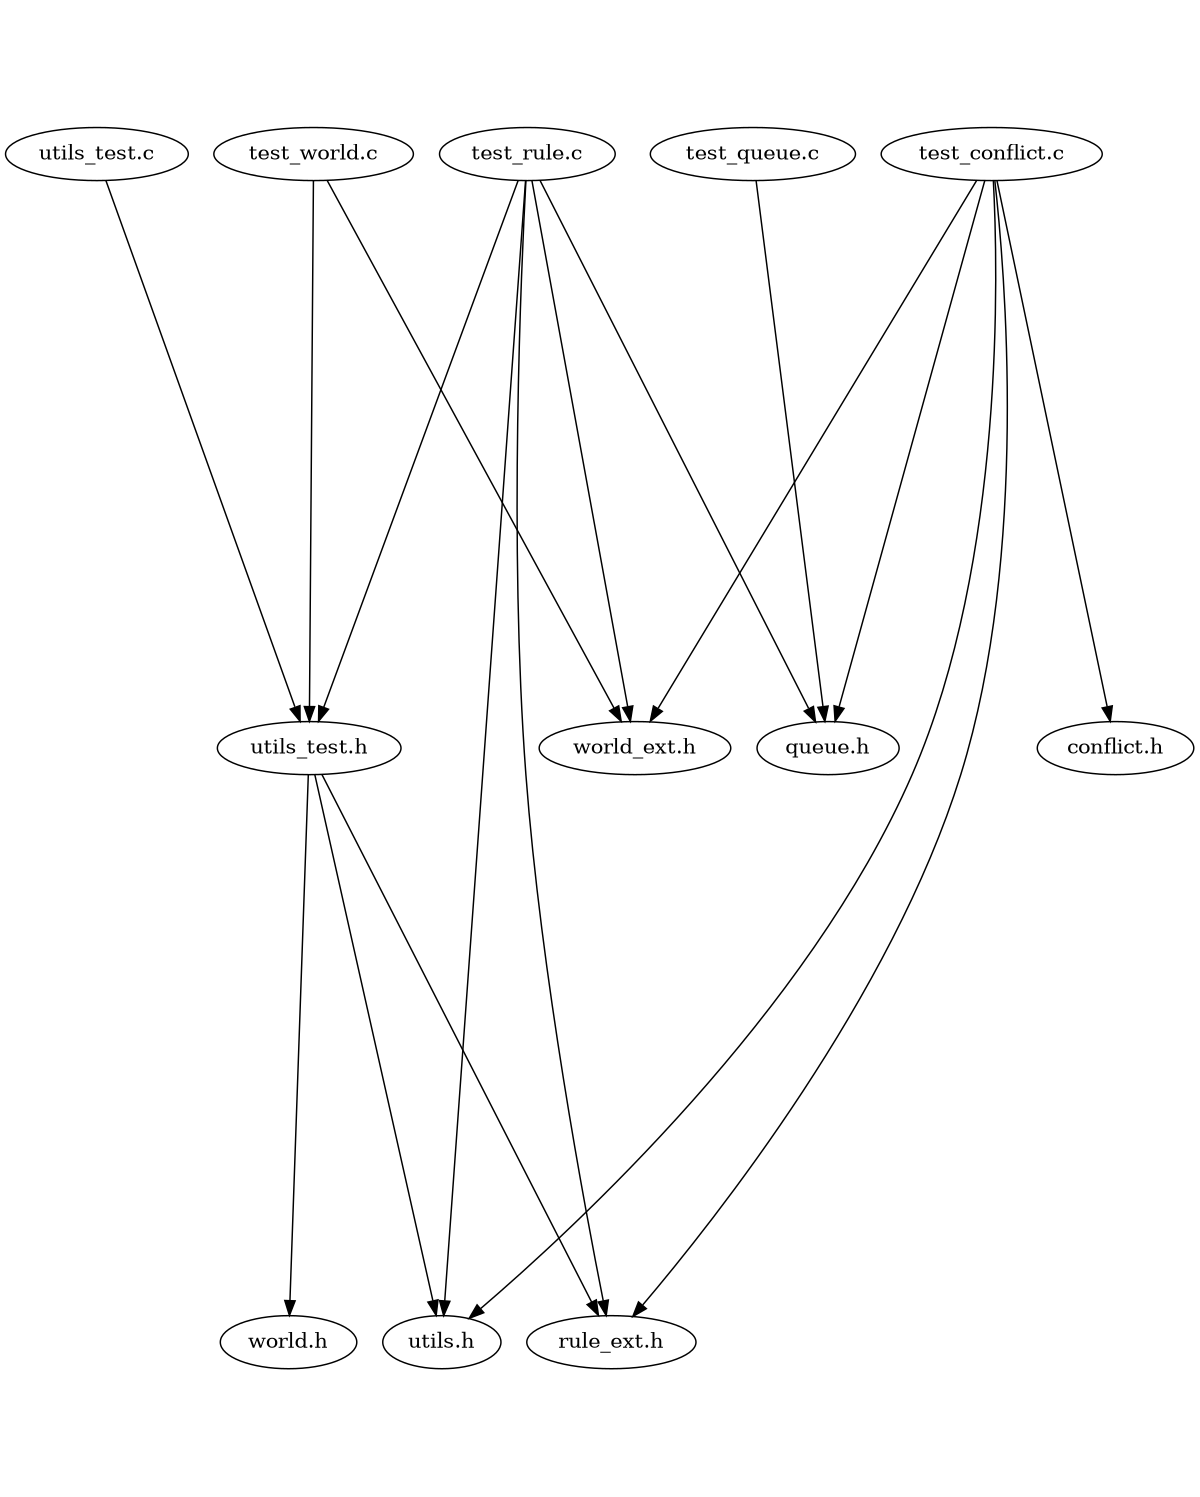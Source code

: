 digraph "source tree" {
    overlap=scale;
    size="8,10";
    ratio="fill";
    fontsize="16";
    fontname="Helvetica";
	clusterrank="local";
	"test_world.c" -> "utils_test.h"
	"test_conflict.c" -> "queue.h"
	"test_world.c" -> "world_ext.h"
	"test_conflict.c" -> "utils.h"
	"utils_test.h" -> "world.h"
	"test_conflict.c" -> "world_ext.h"
	"test_conflict.c" -> "conflict.h"
	"test_rule.c" -> "rule_ext.h"
	"utils_test.c" -> "utils_test.h"
	"utils_test.h" -> "utils.h"
	"test_rule.c" -> "world_ext.h"
	"utils_test.h" -> "rule_ext.h"
	"test_rule.c" -> "utils.h"
	"test_rule.c" -> "utils_test.h"
	"test_conflict.c" -> "rule_ext.h"
	"test_rule.c" -> "queue.h"
	"test_queue.c" -> "queue.h"
}

